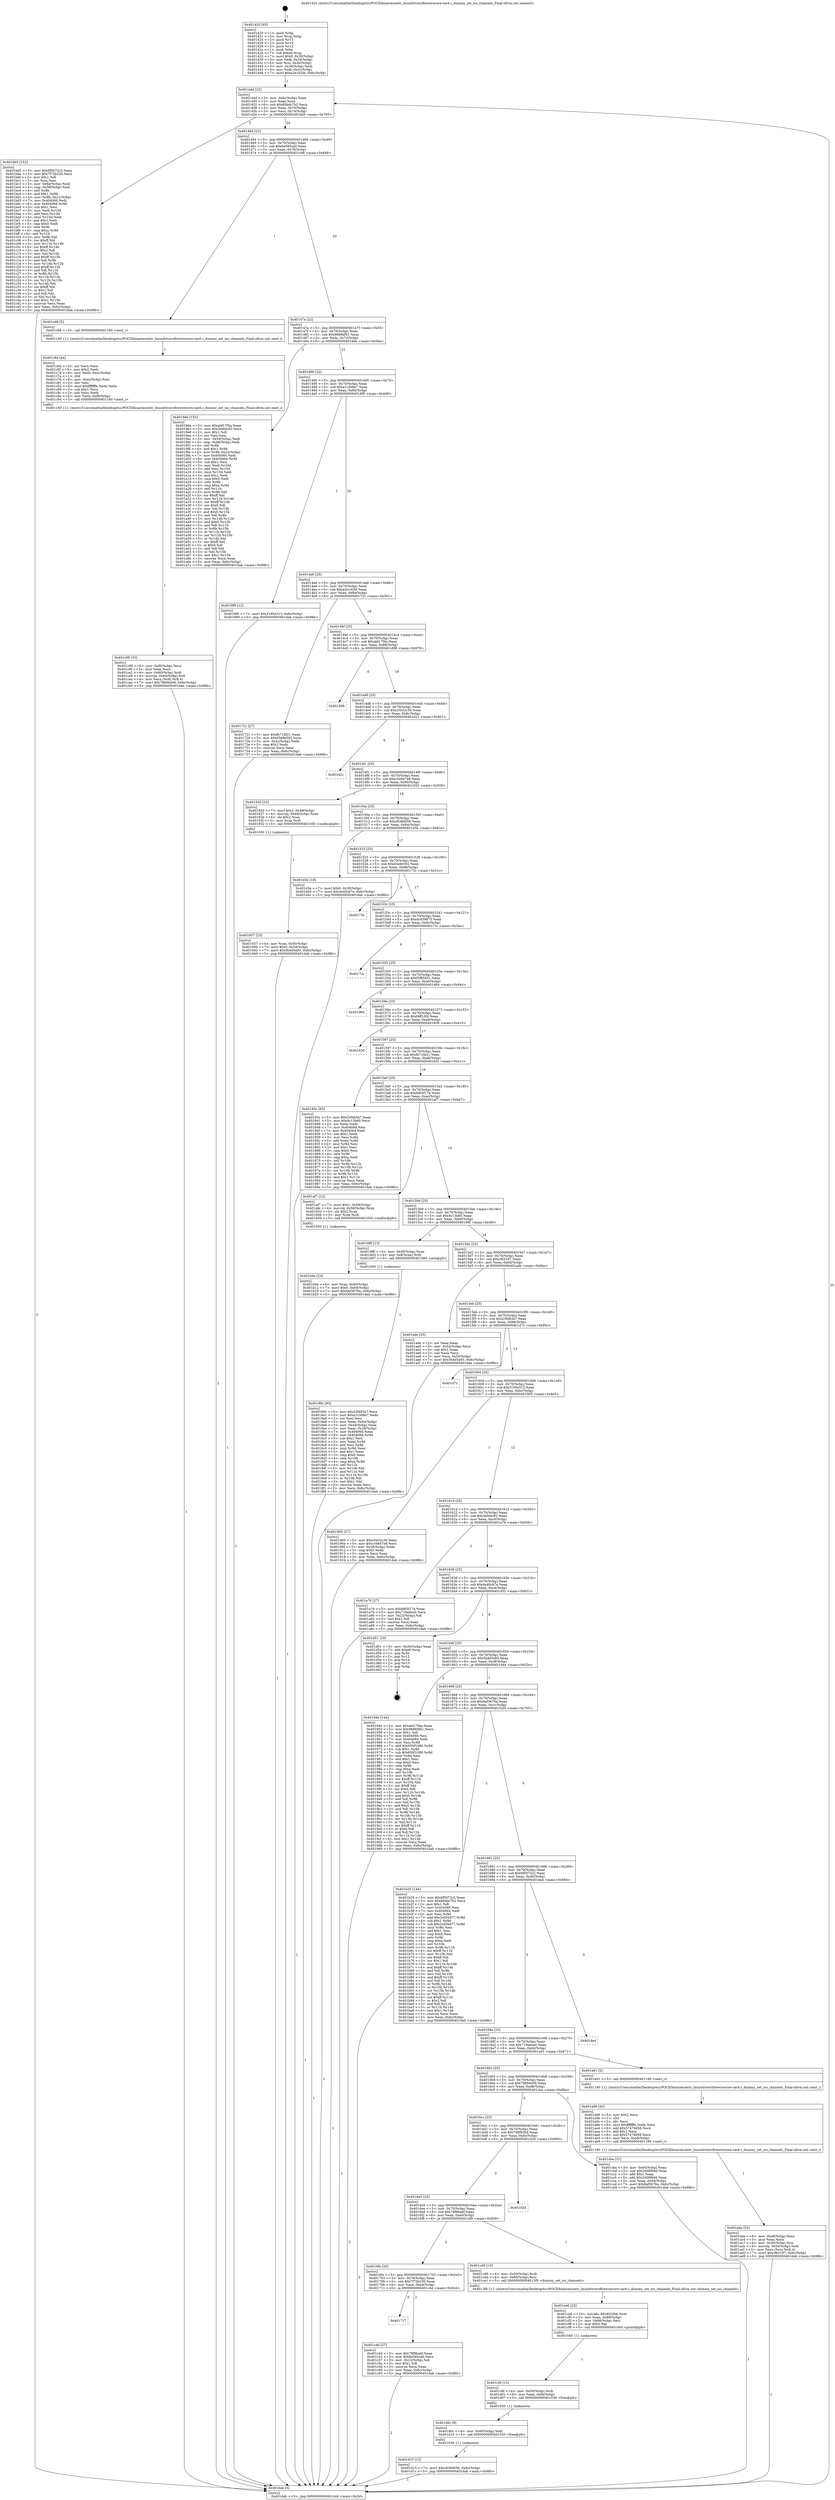 digraph "0x401420" {
  label = "0x401420 (/mnt/c/Users/mathe/Desktop/tcc/POCII/binaries/extr_linuxdriversfirewirecore-card.c_dummy_set_iso_channels_Final-ollvm.out::main(0))"
  labelloc = "t"
  node[shape=record]

  Entry [label="",width=0.3,height=0.3,shape=circle,fillcolor=black,style=filled]
  "0x40144d" [label="{
     0x40144d [23]\l
     | [instrs]\l
     &nbsp;&nbsp;0x40144d \<+3\>: mov -0x6c(%rbp),%eax\l
     &nbsp;&nbsp;0x401450 \<+2\>: mov %eax,%ecx\l
     &nbsp;&nbsp;0x401452 \<+6\>: sub $0x80ddc7b2,%ecx\l
     &nbsp;&nbsp;0x401458 \<+3\>: mov %eax,-0x70(%rbp)\l
     &nbsp;&nbsp;0x40145b \<+3\>: mov %ecx,-0x74(%rbp)\l
     &nbsp;&nbsp;0x40145e \<+6\>: je 0000000000401bb5 \<main+0x795\>\l
  }"]
  "0x401bb5" [label="{
     0x401bb5 [152]\l
     | [instrs]\l
     &nbsp;&nbsp;0x401bb5 \<+5\>: mov $0x6f5072c2,%eax\l
     &nbsp;&nbsp;0x401bba \<+5\>: mov $0x7f72b230,%ecx\l
     &nbsp;&nbsp;0x401bbf \<+2\>: mov $0x1,%dl\l
     &nbsp;&nbsp;0x401bc1 \<+2\>: xor %esi,%esi\l
     &nbsp;&nbsp;0x401bc3 \<+3\>: mov -0x64(%rbp),%edi\l
     &nbsp;&nbsp;0x401bc6 \<+3\>: cmp -0x58(%rbp),%edi\l
     &nbsp;&nbsp;0x401bc9 \<+4\>: setl %r8b\l
     &nbsp;&nbsp;0x401bcd \<+4\>: and $0x1,%r8b\l
     &nbsp;&nbsp;0x401bd1 \<+4\>: mov %r8b,-0x21(%rbp)\l
     &nbsp;&nbsp;0x401bd5 \<+7\>: mov 0x404060,%edi\l
     &nbsp;&nbsp;0x401bdc \<+8\>: mov 0x404064,%r9d\l
     &nbsp;&nbsp;0x401be4 \<+3\>: sub $0x1,%esi\l
     &nbsp;&nbsp;0x401be7 \<+3\>: mov %edi,%r10d\l
     &nbsp;&nbsp;0x401bea \<+3\>: add %esi,%r10d\l
     &nbsp;&nbsp;0x401bed \<+4\>: imul %r10d,%edi\l
     &nbsp;&nbsp;0x401bf1 \<+3\>: and $0x1,%edi\l
     &nbsp;&nbsp;0x401bf4 \<+3\>: cmp $0x0,%edi\l
     &nbsp;&nbsp;0x401bf7 \<+4\>: sete %r8b\l
     &nbsp;&nbsp;0x401bfb \<+4\>: cmp $0xa,%r9d\l
     &nbsp;&nbsp;0x401bff \<+4\>: setl %r11b\l
     &nbsp;&nbsp;0x401c03 \<+3\>: mov %r8b,%bl\l
     &nbsp;&nbsp;0x401c06 \<+3\>: xor $0xff,%bl\l
     &nbsp;&nbsp;0x401c09 \<+3\>: mov %r11b,%r14b\l
     &nbsp;&nbsp;0x401c0c \<+4\>: xor $0xff,%r14b\l
     &nbsp;&nbsp;0x401c10 \<+3\>: xor $0x1,%dl\l
     &nbsp;&nbsp;0x401c13 \<+3\>: mov %bl,%r15b\l
     &nbsp;&nbsp;0x401c16 \<+4\>: and $0xff,%r15b\l
     &nbsp;&nbsp;0x401c1a \<+3\>: and %dl,%r8b\l
     &nbsp;&nbsp;0x401c1d \<+3\>: mov %r14b,%r12b\l
     &nbsp;&nbsp;0x401c20 \<+4\>: and $0xff,%r12b\l
     &nbsp;&nbsp;0x401c24 \<+3\>: and %dl,%r11b\l
     &nbsp;&nbsp;0x401c27 \<+3\>: or %r8b,%r15b\l
     &nbsp;&nbsp;0x401c2a \<+3\>: or %r11b,%r12b\l
     &nbsp;&nbsp;0x401c2d \<+3\>: xor %r12b,%r15b\l
     &nbsp;&nbsp;0x401c30 \<+3\>: or %r14b,%bl\l
     &nbsp;&nbsp;0x401c33 \<+3\>: xor $0xff,%bl\l
     &nbsp;&nbsp;0x401c36 \<+3\>: or $0x1,%dl\l
     &nbsp;&nbsp;0x401c39 \<+2\>: and %dl,%bl\l
     &nbsp;&nbsp;0x401c3b \<+3\>: or %bl,%r15b\l
     &nbsp;&nbsp;0x401c3e \<+4\>: test $0x1,%r15b\l
     &nbsp;&nbsp;0x401c42 \<+3\>: cmovne %ecx,%eax\l
     &nbsp;&nbsp;0x401c45 \<+3\>: mov %eax,-0x6c(%rbp)\l
     &nbsp;&nbsp;0x401c48 \<+5\>: jmp 0000000000401dab \<main+0x98b\>\l
  }"]
  "0x401464" [label="{
     0x401464 [22]\l
     | [instrs]\l
     &nbsp;&nbsp;0x401464 \<+5\>: jmp 0000000000401469 \<main+0x49\>\l
     &nbsp;&nbsp;0x401469 \<+3\>: mov -0x70(%rbp),%eax\l
     &nbsp;&nbsp;0x40146c \<+5\>: sub $0x8a585ca0,%eax\l
     &nbsp;&nbsp;0x401471 \<+3\>: mov %eax,-0x78(%rbp)\l
     &nbsp;&nbsp;0x401474 \<+6\>: je 0000000000401c68 \<main+0x848\>\l
  }"]
  Exit [label="",width=0.3,height=0.3,shape=circle,fillcolor=black,style=filled,peripheries=2]
  "0x401c68" [label="{
     0x401c68 [5]\l
     | [instrs]\l
     &nbsp;&nbsp;0x401c68 \<+5\>: call 0000000000401160 \<next_i\>\l
     | [calls]\l
     &nbsp;&nbsp;0x401160 \{1\} (/mnt/c/Users/mathe/Desktop/tcc/POCII/binaries/extr_linuxdriversfirewirecore-card.c_dummy_set_iso_channels_Final-ollvm.out::next_i)\l
  }"]
  "0x40147a" [label="{
     0x40147a [22]\l
     | [instrs]\l
     &nbsp;&nbsp;0x40147a \<+5\>: jmp 000000000040147f \<main+0x5f\>\l
     &nbsp;&nbsp;0x40147f \<+3\>: mov -0x70(%rbp),%eax\l
     &nbsp;&nbsp;0x401482 \<+5\>: sub $0x9688df41,%eax\l
     &nbsp;&nbsp;0x401487 \<+3\>: mov %eax,-0x7c(%rbp)\l
     &nbsp;&nbsp;0x40148a \<+6\>: je 00000000004019de \<main+0x5be\>\l
  }"]
  "0x401d15" [label="{
     0x401d15 [12]\l
     | [instrs]\l
     &nbsp;&nbsp;0x401d15 \<+7\>: movl $0xc838d056,-0x6c(%rbp)\l
     &nbsp;&nbsp;0x401d1c \<+5\>: jmp 0000000000401dab \<main+0x98b\>\l
  }"]
  "0x4019de" [label="{
     0x4019de [152]\l
     | [instrs]\l
     &nbsp;&nbsp;0x4019de \<+5\>: mov $0xabf17f4a,%eax\l
     &nbsp;&nbsp;0x4019e3 \<+5\>: mov $0x3efd4c92,%ecx\l
     &nbsp;&nbsp;0x4019e8 \<+2\>: mov $0x1,%dl\l
     &nbsp;&nbsp;0x4019ea \<+2\>: xor %esi,%esi\l
     &nbsp;&nbsp;0x4019ec \<+3\>: mov -0x54(%rbp),%edi\l
     &nbsp;&nbsp;0x4019ef \<+3\>: cmp -0x48(%rbp),%edi\l
     &nbsp;&nbsp;0x4019f2 \<+4\>: setl %r8b\l
     &nbsp;&nbsp;0x4019f6 \<+4\>: and $0x1,%r8b\l
     &nbsp;&nbsp;0x4019fa \<+4\>: mov %r8b,-0x22(%rbp)\l
     &nbsp;&nbsp;0x4019fe \<+7\>: mov 0x404060,%edi\l
     &nbsp;&nbsp;0x401a05 \<+8\>: mov 0x404064,%r9d\l
     &nbsp;&nbsp;0x401a0d \<+3\>: sub $0x1,%esi\l
     &nbsp;&nbsp;0x401a10 \<+3\>: mov %edi,%r10d\l
     &nbsp;&nbsp;0x401a13 \<+3\>: add %esi,%r10d\l
     &nbsp;&nbsp;0x401a16 \<+4\>: imul %r10d,%edi\l
     &nbsp;&nbsp;0x401a1a \<+3\>: and $0x1,%edi\l
     &nbsp;&nbsp;0x401a1d \<+3\>: cmp $0x0,%edi\l
     &nbsp;&nbsp;0x401a20 \<+4\>: sete %r8b\l
     &nbsp;&nbsp;0x401a24 \<+4\>: cmp $0xa,%r9d\l
     &nbsp;&nbsp;0x401a28 \<+4\>: setl %r11b\l
     &nbsp;&nbsp;0x401a2c \<+3\>: mov %r8b,%bl\l
     &nbsp;&nbsp;0x401a2f \<+3\>: xor $0xff,%bl\l
     &nbsp;&nbsp;0x401a32 \<+3\>: mov %r11b,%r14b\l
     &nbsp;&nbsp;0x401a35 \<+4\>: xor $0xff,%r14b\l
     &nbsp;&nbsp;0x401a39 \<+3\>: xor $0x0,%dl\l
     &nbsp;&nbsp;0x401a3c \<+3\>: mov %bl,%r15b\l
     &nbsp;&nbsp;0x401a3f \<+4\>: and $0x0,%r15b\l
     &nbsp;&nbsp;0x401a43 \<+3\>: and %dl,%r8b\l
     &nbsp;&nbsp;0x401a46 \<+3\>: mov %r14b,%r12b\l
     &nbsp;&nbsp;0x401a49 \<+4\>: and $0x0,%r12b\l
     &nbsp;&nbsp;0x401a4d \<+3\>: and %dl,%r11b\l
     &nbsp;&nbsp;0x401a50 \<+3\>: or %r8b,%r15b\l
     &nbsp;&nbsp;0x401a53 \<+3\>: or %r11b,%r12b\l
     &nbsp;&nbsp;0x401a56 \<+3\>: xor %r12b,%r15b\l
     &nbsp;&nbsp;0x401a59 \<+3\>: or %r14b,%bl\l
     &nbsp;&nbsp;0x401a5c \<+3\>: xor $0xff,%bl\l
     &nbsp;&nbsp;0x401a5f \<+3\>: or $0x0,%dl\l
     &nbsp;&nbsp;0x401a62 \<+2\>: and %dl,%bl\l
     &nbsp;&nbsp;0x401a64 \<+3\>: or %bl,%r15b\l
     &nbsp;&nbsp;0x401a67 \<+4\>: test $0x1,%r15b\l
     &nbsp;&nbsp;0x401a6b \<+3\>: cmovne %ecx,%eax\l
     &nbsp;&nbsp;0x401a6e \<+3\>: mov %eax,-0x6c(%rbp)\l
     &nbsp;&nbsp;0x401a71 \<+5\>: jmp 0000000000401dab \<main+0x98b\>\l
  }"]
  "0x401490" [label="{
     0x401490 [22]\l
     | [instrs]\l
     &nbsp;&nbsp;0x401490 \<+5\>: jmp 0000000000401495 \<main+0x75\>\l
     &nbsp;&nbsp;0x401495 \<+3\>: mov -0x70(%rbp),%eax\l
     &nbsp;&nbsp;0x401498 \<+5\>: sub $0xa1c308e7,%eax\l
     &nbsp;&nbsp;0x40149d \<+3\>: mov %eax,-0x80(%rbp)\l
     &nbsp;&nbsp;0x4014a0 \<+6\>: je 00000000004018f9 \<main+0x4d9\>\l
  }"]
  "0x401d0c" [label="{
     0x401d0c [9]\l
     | [instrs]\l
     &nbsp;&nbsp;0x401d0c \<+4\>: mov -0x60(%rbp),%rdi\l
     &nbsp;&nbsp;0x401d10 \<+5\>: call 0000000000401030 \<free@plt\>\l
     | [calls]\l
     &nbsp;&nbsp;0x401030 \{1\} (unknown)\l
  }"]
  "0x4018f9" [label="{
     0x4018f9 [12]\l
     | [instrs]\l
     &nbsp;&nbsp;0x4018f9 \<+7\>: movl $0x3195e313,-0x6c(%rbp)\l
     &nbsp;&nbsp;0x401900 \<+5\>: jmp 0000000000401dab \<main+0x98b\>\l
  }"]
  "0x4014a6" [label="{
     0x4014a6 [25]\l
     | [instrs]\l
     &nbsp;&nbsp;0x4014a6 \<+5\>: jmp 00000000004014ab \<main+0x8b\>\l
     &nbsp;&nbsp;0x4014ab \<+3\>: mov -0x70(%rbp),%eax\l
     &nbsp;&nbsp;0x4014ae \<+5\>: sub $0xa2e1d2fd,%eax\l
     &nbsp;&nbsp;0x4014b3 \<+6\>: mov %eax,-0x84(%rbp)\l
     &nbsp;&nbsp;0x4014b9 \<+6\>: je 0000000000401721 \<main+0x301\>\l
  }"]
  "0x401cfd" [label="{
     0x401cfd [15]\l
     | [instrs]\l
     &nbsp;&nbsp;0x401cfd \<+4\>: mov -0x50(%rbp),%rdi\l
     &nbsp;&nbsp;0x401d01 \<+6\>: mov %eax,-0xf4(%rbp)\l
     &nbsp;&nbsp;0x401d07 \<+5\>: call 0000000000401030 \<free@plt\>\l
     | [calls]\l
     &nbsp;&nbsp;0x401030 \{1\} (unknown)\l
  }"]
  "0x401721" [label="{
     0x401721 [27]\l
     | [instrs]\l
     &nbsp;&nbsp;0x401721 \<+5\>: mov $0xfb71fd21,%eax\l
     &nbsp;&nbsp;0x401726 \<+5\>: mov $0xd3a9e592,%ecx\l
     &nbsp;&nbsp;0x40172b \<+3\>: mov -0x2c(%rbp),%edx\l
     &nbsp;&nbsp;0x40172e \<+3\>: cmp $0x2,%edx\l
     &nbsp;&nbsp;0x401731 \<+3\>: cmovne %ecx,%eax\l
     &nbsp;&nbsp;0x401734 \<+3\>: mov %eax,-0x6c(%rbp)\l
     &nbsp;&nbsp;0x401737 \<+5\>: jmp 0000000000401dab \<main+0x98b\>\l
  }"]
  "0x4014bf" [label="{
     0x4014bf [25]\l
     | [instrs]\l
     &nbsp;&nbsp;0x4014bf \<+5\>: jmp 00000000004014c4 \<main+0xa4\>\l
     &nbsp;&nbsp;0x4014c4 \<+3\>: mov -0x70(%rbp),%eax\l
     &nbsp;&nbsp;0x4014c7 \<+5\>: sub $0xabf17f4a,%eax\l
     &nbsp;&nbsp;0x4014cc \<+6\>: mov %eax,-0x88(%rbp)\l
     &nbsp;&nbsp;0x4014d2 \<+6\>: je 0000000000401d98 \<main+0x978\>\l
  }"]
  "0x401dab" [label="{
     0x401dab [5]\l
     | [instrs]\l
     &nbsp;&nbsp;0x401dab \<+5\>: jmp 000000000040144d \<main+0x2d\>\l
  }"]
  "0x401420" [label="{
     0x401420 [45]\l
     | [instrs]\l
     &nbsp;&nbsp;0x401420 \<+1\>: push %rbp\l
     &nbsp;&nbsp;0x401421 \<+3\>: mov %rsp,%rbp\l
     &nbsp;&nbsp;0x401424 \<+2\>: push %r15\l
     &nbsp;&nbsp;0x401426 \<+2\>: push %r14\l
     &nbsp;&nbsp;0x401428 \<+2\>: push %r12\l
     &nbsp;&nbsp;0x40142a \<+1\>: push %rbx\l
     &nbsp;&nbsp;0x40142b \<+7\>: sub $0xe0,%rsp\l
     &nbsp;&nbsp;0x401432 \<+7\>: movl $0x0,-0x30(%rbp)\l
     &nbsp;&nbsp;0x401439 \<+3\>: mov %edi,-0x34(%rbp)\l
     &nbsp;&nbsp;0x40143c \<+4\>: mov %rsi,-0x40(%rbp)\l
     &nbsp;&nbsp;0x401440 \<+3\>: mov -0x34(%rbp),%edi\l
     &nbsp;&nbsp;0x401443 \<+3\>: mov %edi,-0x2c(%rbp)\l
     &nbsp;&nbsp;0x401446 \<+7\>: movl $0xa2e1d2fd,-0x6c(%rbp)\l
  }"]
  "0x401ce6" [label="{
     0x401ce6 [23]\l
     | [instrs]\l
     &nbsp;&nbsp;0x401ce6 \<+10\>: movabs $0x4020b6,%rdi\l
     &nbsp;&nbsp;0x401cf0 \<+3\>: mov %eax,-0x68(%rbp)\l
     &nbsp;&nbsp;0x401cf3 \<+3\>: mov -0x68(%rbp),%esi\l
     &nbsp;&nbsp;0x401cf6 \<+2\>: mov $0x0,%al\l
     &nbsp;&nbsp;0x401cf8 \<+5\>: call 0000000000401040 \<printf@plt\>\l
     | [calls]\l
     &nbsp;&nbsp;0x401040 \{1\} (unknown)\l
  }"]
  "0x401d98" [label="{
     0x401d98\l
  }", style=dashed]
  "0x4014d8" [label="{
     0x4014d8 [25]\l
     | [instrs]\l
     &nbsp;&nbsp;0x4014d8 \<+5\>: jmp 00000000004014dd \<main+0xbd\>\l
     &nbsp;&nbsp;0x4014dd \<+3\>: mov -0x70(%rbp),%eax\l
     &nbsp;&nbsp;0x4014e0 \<+5\>: sub $0xc0432c30,%eax\l
     &nbsp;&nbsp;0x4014e5 \<+6\>: mov %eax,-0x8c(%rbp)\l
     &nbsp;&nbsp;0x4014eb \<+6\>: je 0000000000401d21 \<main+0x901\>\l
  }"]
  "0x401c99" [label="{
     0x401c99 [33]\l
     | [instrs]\l
     &nbsp;&nbsp;0x401c99 \<+6\>: mov -0xf0(%rbp),%ecx\l
     &nbsp;&nbsp;0x401c9f \<+3\>: imul %eax,%ecx\l
     &nbsp;&nbsp;0x401ca2 \<+4\>: mov -0x60(%rbp),%rdi\l
     &nbsp;&nbsp;0x401ca6 \<+4\>: movslq -0x64(%rbp),%r8\l
     &nbsp;&nbsp;0x401caa \<+4\>: mov %ecx,(%rdi,%r8,4)\l
     &nbsp;&nbsp;0x401cae \<+7\>: movl $0x78694406,-0x6c(%rbp)\l
     &nbsp;&nbsp;0x401cb5 \<+5\>: jmp 0000000000401dab \<main+0x98b\>\l
  }"]
  "0x401d21" [label="{
     0x401d21\l
  }", style=dashed]
  "0x4014f1" [label="{
     0x4014f1 [25]\l
     | [instrs]\l
     &nbsp;&nbsp;0x4014f1 \<+5\>: jmp 00000000004014f6 \<main+0xd6\>\l
     &nbsp;&nbsp;0x4014f6 \<+3\>: mov -0x70(%rbp),%eax\l
     &nbsp;&nbsp;0x4014f9 \<+5\>: sub $0xc34847e8,%eax\l
     &nbsp;&nbsp;0x4014fe \<+6\>: mov %eax,-0x90(%rbp)\l
     &nbsp;&nbsp;0x401504 \<+6\>: je 0000000000401920 \<main+0x500\>\l
  }"]
  "0x401c6d" [label="{
     0x401c6d [44]\l
     | [instrs]\l
     &nbsp;&nbsp;0x401c6d \<+2\>: xor %ecx,%ecx\l
     &nbsp;&nbsp;0x401c6f \<+5\>: mov $0x2,%edx\l
     &nbsp;&nbsp;0x401c74 \<+6\>: mov %edx,-0xec(%rbp)\l
     &nbsp;&nbsp;0x401c7a \<+1\>: cltd\l
     &nbsp;&nbsp;0x401c7b \<+6\>: mov -0xec(%rbp),%esi\l
     &nbsp;&nbsp;0x401c81 \<+2\>: idiv %esi\l
     &nbsp;&nbsp;0x401c83 \<+6\>: imul $0xfffffffe,%edx,%edx\l
     &nbsp;&nbsp;0x401c89 \<+3\>: sub $0x1,%ecx\l
     &nbsp;&nbsp;0x401c8c \<+2\>: sub %ecx,%edx\l
     &nbsp;&nbsp;0x401c8e \<+6\>: mov %edx,-0xf0(%rbp)\l
     &nbsp;&nbsp;0x401c94 \<+5\>: call 0000000000401160 \<next_i\>\l
     | [calls]\l
     &nbsp;&nbsp;0x401160 \{1\} (/mnt/c/Users/mathe/Desktop/tcc/POCII/binaries/extr_linuxdriversfirewirecore-card.c_dummy_set_iso_channels_Final-ollvm.out::next_i)\l
  }"]
  "0x401920" [label="{
     0x401920 [23]\l
     | [instrs]\l
     &nbsp;&nbsp;0x401920 \<+7\>: movl $0x1,-0x48(%rbp)\l
     &nbsp;&nbsp;0x401927 \<+4\>: movslq -0x48(%rbp),%rax\l
     &nbsp;&nbsp;0x40192b \<+4\>: shl $0x2,%rax\l
     &nbsp;&nbsp;0x40192f \<+3\>: mov %rax,%rdi\l
     &nbsp;&nbsp;0x401932 \<+5\>: call 0000000000401050 \<malloc@plt\>\l
     | [calls]\l
     &nbsp;&nbsp;0x401050 \{1\} (unknown)\l
  }"]
  "0x40150a" [label="{
     0x40150a [25]\l
     | [instrs]\l
     &nbsp;&nbsp;0x40150a \<+5\>: jmp 000000000040150f \<main+0xef\>\l
     &nbsp;&nbsp;0x40150f \<+3\>: mov -0x70(%rbp),%eax\l
     &nbsp;&nbsp;0x401512 \<+5\>: sub $0xc838d056,%eax\l
     &nbsp;&nbsp;0x401517 \<+6\>: mov %eax,-0x94(%rbp)\l
     &nbsp;&nbsp;0x40151d \<+6\>: je 0000000000401d3e \<main+0x91e\>\l
  }"]
  "0x401717" [label="{
     0x401717\l
  }", style=dashed]
  "0x401d3e" [label="{
     0x401d3e [19]\l
     | [instrs]\l
     &nbsp;&nbsp;0x401d3e \<+7\>: movl $0x0,-0x30(%rbp)\l
     &nbsp;&nbsp;0x401d45 \<+7\>: movl $0x4e40cb7e,-0x6c(%rbp)\l
     &nbsp;&nbsp;0x401d4c \<+5\>: jmp 0000000000401dab \<main+0x98b\>\l
  }"]
  "0x401523" [label="{
     0x401523 [25]\l
     | [instrs]\l
     &nbsp;&nbsp;0x401523 \<+5\>: jmp 0000000000401528 \<main+0x108\>\l
     &nbsp;&nbsp;0x401528 \<+3\>: mov -0x70(%rbp),%eax\l
     &nbsp;&nbsp;0x40152b \<+5\>: sub $0xd3a9e592,%eax\l
     &nbsp;&nbsp;0x401530 \<+6\>: mov %eax,-0x98(%rbp)\l
     &nbsp;&nbsp;0x401536 \<+6\>: je 000000000040173c \<main+0x31c\>\l
  }"]
  "0x401c4d" [label="{
     0x401c4d [27]\l
     | [instrs]\l
     &nbsp;&nbsp;0x401c4d \<+5\>: mov $0x78f9babf,%eax\l
     &nbsp;&nbsp;0x401c52 \<+5\>: mov $0x8a585ca0,%ecx\l
     &nbsp;&nbsp;0x401c57 \<+3\>: mov -0x21(%rbp),%dl\l
     &nbsp;&nbsp;0x401c5a \<+3\>: test $0x1,%dl\l
     &nbsp;&nbsp;0x401c5d \<+3\>: cmovne %ecx,%eax\l
     &nbsp;&nbsp;0x401c60 \<+3\>: mov %eax,-0x6c(%rbp)\l
     &nbsp;&nbsp;0x401c63 \<+5\>: jmp 0000000000401dab \<main+0x98b\>\l
  }"]
  "0x40173c" [label="{
     0x40173c\l
  }", style=dashed]
  "0x40153c" [label="{
     0x40153c [25]\l
     | [instrs]\l
     &nbsp;&nbsp;0x40153c \<+5\>: jmp 0000000000401541 \<main+0x121\>\l
     &nbsp;&nbsp;0x401541 \<+3\>: mov -0x70(%rbp),%eax\l
     &nbsp;&nbsp;0x401544 \<+5\>: sub $0xdc439875,%eax\l
     &nbsp;&nbsp;0x401549 \<+6\>: mov %eax,-0x9c(%rbp)\l
     &nbsp;&nbsp;0x40154f \<+6\>: je 00000000004017cc \<main+0x3ac\>\l
  }"]
  "0x4016fe" [label="{
     0x4016fe [25]\l
     | [instrs]\l
     &nbsp;&nbsp;0x4016fe \<+5\>: jmp 0000000000401703 \<main+0x2e3\>\l
     &nbsp;&nbsp;0x401703 \<+3\>: mov -0x70(%rbp),%eax\l
     &nbsp;&nbsp;0x401706 \<+5\>: sub $0x7f72b230,%eax\l
     &nbsp;&nbsp;0x40170b \<+6\>: mov %eax,-0xe4(%rbp)\l
     &nbsp;&nbsp;0x401711 \<+6\>: je 0000000000401c4d \<main+0x82d\>\l
  }"]
  "0x4017cc" [label="{
     0x4017cc\l
  }", style=dashed]
  "0x401555" [label="{
     0x401555 [25]\l
     | [instrs]\l
     &nbsp;&nbsp;0x401555 \<+5\>: jmp 000000000040155a \<main+0x13a\>\l
     &nbsp;&nbsp;0x40155a \<+3\>: mov -0x70(%rbp),%eax\l
     &nbsp;&nbsp;0x40155d \<+5\>: sub $0xf2f85831,%eax\l
     &nbsp;&nbsp;0x401562 \<+6\>: mov %eax,-0xa0(%rbp)\l
     &nbsp;&nbsp;0x401568 \<+6\>: je 0000000000401d64 \<main+0x944\>\l
  }"]
  "0x401cd9" [label="{
     0x401cd9 [13]\l
     | [instrs]\l
     &nbsp;&nbsp;0x401cd9 \<+4\>: mov -0x50(%rbp),%rdi\l
     &nbsp;&nbsp;0x401cdd \<+4\>: mov -0x60(%rbp),%rsi\l
     &nbsp;&nbsp;0x401ce1 \<+5\>: call 00000000004013f0 \<dummy_set_iso_channels\>\l
     | [calls]\l
     &nbsp;&nbsp;0x4013f0 \{1\} (/mnt/c/Users/mathe/Desktop/tcc/POCII/binaries/extr_linuxdriversfirewirecore-card.c_dummy_set_iso_channels_Final-ollvm.out::dummy_set_iso_channels)\l
  }"]
  "0x401d64" [label="{
     0x401d64\l
  }", style=dashed]
  "0x40156e" [label="{
     0x40156e [25]\l
     | [instrs]\l
     &nbsp;&nbsp;0x40156e \<+5\>: jmp 0000000000401573 \<main+0x153\>\l
     &nbsp;&nbsp;0x401573 \<+3\>: mov -0x70(%rbp),%eax\l
     &nbsp;&nbsp;0x401576 \<+5\>: sub $0xf4ff10f4,%eax\l
     &nbsp;&nbsp;0x40157b \<+6\>: mov %eax,-0xa4(%rbp)\l
     &nbsp;&nbsp;0x401581 \<+6\>: je 0000000000401830 \<main+0x410\>\l
  }"]
  "0x4016e5" [label="{
     0x4016e5 [25]\l
     | [instrs]\l
     &nbsp;&nbsp;0x4016e5 \<+5\>: jmp 00000000004016ea \<main+0x2ca\>\l
     &nbsp;&nbsp;0x4016ea \<+3\>: mov -0x70(%rbp),%eax\l
     &nbsp;&nbsp;0x4016ed \<+5\>: sub $0x78f9babf,%eax\l
     &nbsp;&nbsp;0x4016f2 \<+6\>: mov %eax,-0xe0(%rbp)\l
     &nbsp;&nbsp;0x4016f8 \<+6\>: je 0000000000401cd9 \<main+0x8b9\>\l
  }"]
  "0x401830" [label="{
     0x401830\l
  }", style=dashed]
  "0x401587" [label="{
     0x401587 [25]\l
     | [instrs]\l
     &nbsp;&nbsp;0x401587 \<+5\>: jmp 000000000040158c \<main+0x16c\>\l
     &nbsp;&nbsp;0x40158c \<+3\>: mov -0x70(%rbp),%eax\l
     &nbsp;&nbsp;0x40158f \<+5\>: sub $0xfb71fd21,%eax\l
     &nbsp;&nbsp;0x401594 \<+6\>: mov %eax,-0xa8(%rbp)\l
     &nbsp;&nbsp;0x40159a \<+6\>: je 000000000040183c \<main+0x41c\>\l
  }"]
  "0x401d2d" [label="{
     0x401d2d\l
  }", style=dashed]
  "0x40183c" [label="{
     0x40183c [83]\l
     | [instrs]\l
     &nbsp;&nbsp;0x40183c \<+5\>: mov $0x23f483a7,%eax\l
     &nbsp;&nbsp;0x401841 \<+5\>: mov $0x4c13b60,%ecx\l
     &nbsp;&nbsp;0x401846 \<+2\>: xor %edx,%edx\l
     &nbsp;&nbsp;0x401848 \<+7\>: mov 0x404060,%esi\l
     &nbsp;&nbsp;0x40184f \<+7\>: mov 0x404064,%edi\l
     &nbsp;&nbsp;0x401856 \<+3\>: sub $0x1,%edx\l
     &nbsp;&nbsp;0x401859 \<+3\>: mov %esi,%r8d\l
     &nbsp;&nbsp;0x40185c \<+3\>: add %edx,%r8d\l
     &nbsp;&nbsp;0x40185f \<+4\>: imul %r8d,%esi\l
     &nbsp;&nbsp;0x401863 \<+3\>: and $0x1,%esi\l
     &nbsp;&nbsp;0x401866 \<+3\>: cmp $0x0,%esi\l
     &nbsp;&nbsp;0x401869 \<+4\>: sete %r9b\l
     &nbsp;&nbsp;0x40186d \<+3\>: cmp $0xa,%edi\l
     &nbsp;&nbsp;0x401870 \<+4\>: setl %r10b\l
     &nbsp;&nbsp;0x401874 \<+3\>: mov %r9b,%r11b\l
     &nbsp;&nbsp;0x401877 \<+3\>: and %r10b,%r11b\l
     &nbsp;&nbsp;0x40187a \<+3\>: xor %r10b,%r9b\l
     &nbsp;&nbsp;0x40187d \<+3\>: or %r9b,%r11b\l
     &nbsp;&nbsp;0x401880 \<+4\>: test $0x1,%r11b\l
     &nbsp;&nbsp;0x401884 \<+3\>: cmovne %ecx,%eax\l
     &nbsp;&nbsp;0x401887 \<+3\>: mov %eax,-0x6c(%rbp)\l
     &nbsp;&nbsp;0x40188a \<+5\>: jmp 0000000000401dab \<main+0x98b\>\l
  }"]
  "0x4015a0" [label="{
     0x4015a0 [25]\l
     | [instrs]\l
     &nbsp;&nbsp;0x4015a0 \<+5\>: jmp 00000000004015a5 \<main+0x185\>\l
     &nbsp;&nbsp;0x4015a5 \<+3\>: mov -0x70(%rbp),%eax\l
     &nbsp;&nbsp;0x4015a8 \<+5\>: sub $0xfd65f174,%eax\l
     &nbsp;&nbsp;0x4015ad \<+6\>: mov %eax,-0xac(%rbp)\l
     &nbsp;&nbsp;0x4015b3 \<+6\>: je 0000000000401af7 \<main+0x6d7\>\l
  }"]
  "0x4016cc" [label="{
     0x4016cc [25]\l
     | [instrs]\l
     &nbsp;&nbsp;0x4016cc \<+5\>: jmp 00000000004016d1 \<main+0x2b1\>\l
     &nbsp;&nbsp;0x4016d1 \<+3\>: mov -0x70(%rbp),%eax\l
     &nbsp;&nbsp;0x4016d4 \<+5\>: sub $0x789f83b6,%eax\l
     &nbsp;&nbsp;0x4016d9 \<+6\>: mov %eax,-0xdc(%rbp)\l
     &nbsp;&nbsp;0x4016df \<+6\>: je 0000000000401d2d \<main+0x90d\>\l
  }"]
  "0x401af7" [label="{
     0x401af7 [23]\l
     | [instrs]\l
     &nbsp;&nbsp;0x401af7 \<+7\>: movl $0x1,-0x58(%rbp)\l
     &nbsp;&nbsp;0x401afe \<+4\>: movslq -0x58(%rbp),%rax\l
     &nbsp;&nbsp;0x401b02 \<+4\>: shl $0x2,%rax\l
     &nbsp;&nbsp;0x401b06 \<+3\>: mov %rax,%rdi\l
     &nbsp;&nbsp;0x401b09 \<+5\>: call 0000000000401050 \<malloc@plt\>\l
     | [calls]\l
     &nbsp;&nbsp;0x401050 \{1\} (unknown)\l
  }"]
  "0x4015b9" [label="{
     0x4015b9 [25]\l
     | [instrs]\l
     &nbsp;&nbsp;0x4015b9 \<+5\>: jmp 00000000004015be \<main+0x19e\>\l
     &nbsp;&nbsp;0x4015be \<+3\>: mov -0x70(%rbp),%eax\l
     &nbsp;&nbsp;0x4015c1 \<+5\>: sub $0x4c13b60,%eax\l
     &nbsp;&nbsp;0x4015c6 \<+6\>: mov %eax,-0xb0(%rbp)\l
     &nbsp;&nbsp;0x4015cc \<+6\>: je 000000000040188f \<main+0x46f\>\l
  }"]
  "0x401cba" [label="{
     0x401cba [31]\l
     | [instrs]\l
     &nbsp;&nbsp;0x401cba \<+3\>: mov -0x64(%rbp),%eax\l
     &nbsp;&nbsp;0x401cbd \<+5\>: sub $0x2406fb9d,%eax\l
     &nbsp;&nbsp;0x401cc2 \<+3\>: add $0x1,%eax\l
     &nbsp;&nbsp;0x401cc5 \<+5\>: add $0x2406fb9d,%eax\l
     &nbsp;&nbsp;0x401cca \<+3\>: mov %eax,-0x64(%rbp)\l
     &nbsp;&nbsp;0x401ccd \<+7\>: movl $0x6af3676a,-0x6c(%rbp)\l
     &nbsp;&nbsp;0x401cd4 \<+5\>: jmp 0000000000401dab \<main+0x98b\>\l
  }"]
  "0x40188f" [label="{
     0x40188f [13]\l
     | [instrs]\l
     &nbsp;&nbsp;0x40188f \<+4\>: mov -0x40(%rbp),%rax\l
     &nbsp;&nbsp;0x401893 \<+4\>: mov 0x8(%rax),%rdi\l
     &nbsp;&nbsp;0x401897 \<+5\>: call 0000000000401060 \<atoi@plt\>\l
     | [calls]\l
     &nbsp;&nbsp;0x401060 \{1\} (unknown)\l
  }"]
  "0x4015d2" [label="{
     0x4015d2 [25]\l
     | [instrs]\l
     &nbsp;&nbsp;0x4015d2 \<+5\>: jmp 00000000004015d7 \<main+0x1b7\>\l
     &nbsp;&nbsp;0x4015d7 \<+3\>: mov -0x70(%rbp),%eax\l
     &nbsp;&nbsp;0x4015da \<+5\>: sub $0xcf63197,%eax\l
     &nbsp;&nbsp;0x4015df \<+6\>: mov %eax,-0xb4(%rbp)\l
     &nbsp;&nbsp;0x4015e5 \<+6\>: je 0000000000401ade \<main+0x6be\>\l
  }"]
  "0x40189c" [label="{
     0x40189c [93]\l
     | [instrs]\l
     &nbsp;&nbsp;0x40189c \<+5\>: mov $0x23f483a7,%ecx\l
     &nbsp;&nbsp;0x4018a1 \<+5\>: mov $0xa1c308e7,%edx\l
     &nbsp;&nbsp;0x4018a6 \<+2\>: xor %esi,%esi\l
     &nbsp;&nbsp;0x4018a8 \<+3\>: mov %eax,-0x44(%rbp)\l
     &nbsp;&nbsp;0x4018ab \<+3\>: mov -0x44(%rbp),%eax\l
     &nbsp;&nbsp;0x4018ae \<+3\>: mov %eax,-0x28(%rbp)\l
     &nbsp;&nbsp;0x4018b1 \<+7\>: mov 0x404060,%eax\l
     &nbsp;&nbsp;0x4018b8 \<+8\>: mov 0x404064,%r8d\l
     &nbsp;&nbsp;0x4018c0 \<+3\>: sub $0x1,%esi\l
     &nbsp;&nbsp;0x4018c3 \<+3\>: mov %eax,%r9d\l
     &nbsp;&nbsp;0x4018c6 \<+3\>: add %esi,%r9d\l
     &nbsp;&nbsp;0x4018c9 \<+4\>: imul %r9d,%eax\l
     &nbsp;&nbsp;0x4018cd \<+3\>: and $0x1,%eax\l
     &nbsp;&nbsp;0x4018d0 \<+3\>: cmp $0x0,%eax\l
     &nbsp;&nbsp;0x4018d3 \<+4\>: sete %r10b\l
     &nbsp;&nbsp;0x4018d7 \<+4\>: cmp $0xa,%r8d\l
     &nbsp;&nbsp;0x4018db \<+4\>: setl %r11b\l
     &nbsp;&nbsp;0x4018df \<+3\>: mov %r10b,%bl\l
     &nbsp;&nbsp;0x4018e2 \<+3\>: and %r11b,%bl\l
     &nbsp;&nbsp;0x4018e5 \<+3\>: xor %r11b,%r10b\l
     &nbsp;&nbsp;0x4018e8 \<+3\>: or %r10b,%bl\l
     &nbsp;&nbsp;0x4018eb \<+3\>: test $0x1,%bl\l
     &nbsp;&nbsp;0x4018ee \<+3\>: cmovne %edx,%ecx\l
     &nbsp;&nbsp;0x4018f1 \<+3\>: mov %ecx,-0x6c(%rbp)\l
     &nbsp;&nbsp;0x4018f4 \<+5\>: jmp 0000000000401dab \<main+0x98b\>\l
  }"]
  "0x401b0e" [label="{
     0x401b0e [23]\l
     | [instrs]\l
     &nbsp;&nbsp;0x401b0e \<+4\>: mov %rax,-0x60(%rbp)\l
     &nbsp;&nbsp;0x401b12 \<+7\>: movl $0x0,-0x64(%rbp)\l
     &nbsp;&nbsp;0x401b19 \<+7\>: movl $0x6af3676a,-0x6c(%rbp)\l
     &nbsp;&nbsp;0x401b20 \<+5\>: jmp 0000000000401dab \<main+0x98b\>\l
  }"]
  "0x401ade" [label="{
     0x401ade [25]\l
     | [instrs]\l
     &nbsp;&nbsp;0x401ade \<+2\>: xor %eax,%eax\l
     &nbsp;&nbsp;0x401ae0 \<+3\>: mov -0x54(%rbp),%ecx\l
     &nbsp;&nbsp;0x401ae3 \<+3\>: sub $0x1,%eax\l
     &nbsp;&nbsp;0x401ae6 \<+2\>: sub %eax,%ecx\l
     &nbsp;&nbsp;0x401ae8 \<+3\>: mov %ecx,-0x54(%rbp)\l
     &nbsp;&nbsp;0x401aeb \<+7\>: movl $0x5b4d5a93,-0x6c(%rbp)\l
     &nbsp;&nbsp;0x401af2 \<+5\>: jmp 0000000000401dab \<main+0x98b\>\l
  }"]
  "0x4015eb" [label="{
     0x4015eb [25]\l
     | [instrs]\l
     &nbsp;&nbsp;0x4015eb \<+5\>: jmp 00000000004015f0 \<main+0x1d0\>\l
     &nbsp;&nbsp;0x4015f0 \<+3\>: mov -0x70(%rbp),%eax\l
     &nbsp;&nbsp;0x4015f3 \<+5\>: sub $0x23f483a7,%eax\l
     &nbsp;&nbsp;0x4015f8 \<+6\>: mov %eax,-0xb8(%rbp)\l
     &nbsp;&nbsp;0x4015fe \<+6\>: je 0000000000401d7c \<main+0x95c\>\l
  }"]
  "0x401abe" [label="{
     0x401abe [32]\l
     | [instrs]\l
     &nbsp;&nbsp;0x401abe \<+6\>: mov -0xe8(%rbp),%ecx\l
     &nbsp;&nbsp;0x401ac4 \<+3\>: imul %eax,%ecx\l
     &nbsp;&nbsp;0x401ac7 \<+4\>: mov -0x50(%rbp),%rsi\l
     &nbsp;&nbsp;0x401acb \<+4\>: movslq -0x54(%rbp),%rdi\l
     &nbsp;&nbsp;0x401acf \<+3\>: mov %ecx,(%rsi,%rdi,4)\l
     &nbsp;&nbsp;0x401ad2 \<+7\>: movl $0xcf63197,-0x6c(%rbp)\l
     &nbsp;&nbsp;0x401ad9 \<+5\>: jmp 0000000000401dab \<main+0x98b\>\l
  }"]
  "0x401d7c" [label="{
     0x401d7c\l
  }", style=dashed]
  "0x401604" [label="{
     0x401604 [25]\l
     | [instrs]\l
     &nbsp;&nbsp;0x401604 \<+5\>: jmp 0000000000401609 \<main+0x1e9\>\l
     &nbsp;&nbsp;0x401609 \<+3\>: mov -0x70(%rbp),%eax\l
     &nbsp;&nbsp;0x40160c \<+5\>: sub $0x3195e313,%eax\l
     &nbsp;&nbsp;0x401611 \<+6\>: mov %eax,-0xbc(%rbp)\l
     &nbsp;&nbsp;0x401617 \<+6\>: je 0000000000401905 \<main+0x4e5\>\l
  }"]
  "0x401a96" [label="{
     0x401a96 [40]\l
     | [instrs]\l
     &nbsp;&nbsp;0x401a96 \<+5\>: mov $0x2,%ecx\l
     &nbsp;&nbsp;0x401a9b \<+1\>: cltd\l
     &nbsp;&nbsp;0x401a9c \<+2\>: idiv %ecx\l
     &nbsp;&nbsp;0x401a9e \<+6\>: imul $0xfffffffe,%edx,%ecx\l
     &nbsp;&nbsp;0x401aa4 \<+6\>: add $0x57479d58,%ecx\l
     &nbsp;&nbsp;0x401aaa \<+3\>: add $0x1,%ecx\l
     &nbsp;&nbsp;0x401aad \<+6\>: sub $0x57479d58,%ecx\l
     &nbsp;&nbsp;0x401ab3 \<+6\>: mov %ecx,-0xe8(%rbp)\l
     &nbsp;&nbsp;0x401ab9 \<+5\>: call 0000000000401160 \<next_i\>\l
     | [calls]\l
     &nbsp;&nbsp;0x401160 \{1\} (/mnt/c/Users/mathe/Desktop/tcc/POCII/binaries/extr_linuxdriversfirewirecore-card.c_dummy_set_iso_channels_Final-ollvm.out::next_i)\l
  }"]
  "0x401905" [label="{
     0x401905 [27]\l
     | [instrs]\l
     &nbsp;&nbsp;0x401905 \<+5\>: mov $0xc0432c30,%eax\l
     &nbsp;&nbsp;0x40190a \<+5\>: mov $0xc34847e8,%ecx\l
     &nbsp;&nbsp;0x40190f \<+3\>: mov -0x28(%rbp),%edx\l
     &nbsp;&nbsp;0x401912 \<+3\>: cmp $0x0,%edx\l
     &nbsp;&nbsp;0x401915 \<+3\>: cmove %ecx,%eax\l
     &nbsp;&nbsp;0x401918 \<+3\>: mov %eax,-0x6c(%rbp)\l
     &nbsp;&nbsp;0x40191b \<+5\>: jmp 0000000000401dab \<main+0x98b\>\l
  }"]
  "0x40161d" [label="{
     0x40161d [25]\l
     | [instrs]\l
     &nbsp;&nbsp;0x40161d \<+5\>: jmp 0000000000401622 \<main+0x202\>\l
     &nbsp;&nbsp;0x401622 \<+3\>: mov -0x70(%rbp),%eax\l
     &nbsp;&nbsp;0x401625 \<+5\>: sub $0x3efd4c92,%eax\l
     &nbsp;&nbsp;0x40162a \<+6\>: mov %eax,-0xc0(%rbp)\l
     &nbsp;&nbsp;0x401630 \<+6\>: je 0000000000401a76 \<main+0x656\>\l
  }"]
  "0x401937" [label="{
     0x401937 [23]\l
     | [instrs]\l
     &nbsp;&nbsp;0x401937 \<+4\>: mov %rax,-0x50(%rbp)\l
     &nbsp;&nbsp;0x40193b \<+7\>: movl $0x0,-0x54(%rbp)\l
     &nbsp;&nbsp;0x401942 \<+7\>: movl $0x5b4d5a93,-0x6c(%rbp)\l
     &nbsp;&nbsp;0x401949 \<+5\>: jmp 0000000000401dab \<main+0x98b\>\l
  }"]
  "0x4016b3" [label="{
     0x4016b3 [25]\l
     | [instrs]\l
     &nbsp;&nbsp;0x4016b3 \<+5\>: jmp 00000000004016b8 \<main+0x298\>\l
     &nbsp;&nbsp;0x4016b8 \<+3\>: mov -0x70(%rbp),%eax\l
     &nbsp;&nbsp;0x4016bb \<+5\>: sub $0x78694406,%eax\l
     &nbsp;&nbsp;0x4016c0 \<+6\>: mov %eax,-0xd8(%rbp)\l
     &nbsp;&nbsp;0x4016c6 \<+6\>: je 0000000000401cba \<main+0x89a\>\l
  }"]
  "0x401a76" [label="{
     0x401a76 [27]\l
     | [instrs]\l
     &nbsp;&nbsp;0x401a76 \<+5\>: mov $0xfd65f174,%eax\l
     &nbsp;&nbsp;0x401a7b \<+5\>: mov $0x719abea0,%ecx\l
     &nbsp;&nbsp;0x401a80 \<+3\>: mov -0x22(%rbp),%dl\l
     &nbsp;&nbsp;0x401a83 \<+3\>: test $0x1,%dl\l
     &nbsp;&nbsp;0x401a86 \<+3\>: cmovne %ecx,%eax\l
     &nbsp;&nbsp;0x401a89 \<+3\>: mov %eax,-0x6c(%rbp)\l
     &nbsp;&nbsp;0x401a8c \<+5\>: jmp 0000000000401dab \<main+0x98b\>\l
  }"]
  "0x401636" [label="{
     0x401636 [25]\l
     | [instrs]\l
     &nbsp;&nbsp;0x401636 \<+5\>: jmp 000000000040163b \<main+0x21b\>\l
     &nbsp;&nbsp;0x40163b \<+3\>: mov -0x70(%rbp),%eax\l
     &nbsp;&nbsp;0x40163e \<+5\>: sub $0x4e40cb7e,%eax\l
     &nbsp;&nbsp;0x401643 \<+6\>: mov %eax,-0xc4(%rbp)\l
     &nbsp;&nbsp;0x401649 \<+6\>: je 0000000000401d51 \<main+0x931\>\l
  }"]
  "0x401a91" [label="{
     0x401a91 [5]\l
     | [instrs]\l
     &nbsp;&nbsp;0x401a91 \<+5\>: call 0000000000401160 \<next_i\>\l
     | [calls]\l
     &nbsp;&nbsp;0x401160 \{1\} (/mnt/c/Users/mathe/Desktop/tcc/POCII/binaries/extr_linuxdriversfirewirecore-card.c_dummy_set_iso_channels_Final-ollvm.out::next_i)\l
  }"]
  "0x401d51" [label="{
     0x401d51 [19]\l
     | [instrs]\l
     &nbsp;&nbsp;0x401d51 \<+3\>: mov -0x30(%rbp),%eax\l
     &nbsp;&nbsp;0x401d54 \<+7\>: add $0xe0,%rsp\l
     &nbsp;&nbsp;0x401d5b \<+1\>: pop %rbx\l
     &nbsp;&nbsp;0x401d5c \<+2\>: pop %r12\l
     &nbsp;&nbsp;0x401d5e \<+2\>: pop %r14\l
     &nbsp;&nbsp;0x401d60 \<+2\>: pop %r15\l
     &nbsp;&nbsp;0x401d62 \<+1\>: pop %rbp\l
     &nbsp;&nbsp;0x401d63 \<+1\>: ret\l
  }"]
  "0x40164f" [label="{
     0x40164f [25]\l
     | [instrs]\l
     &nbsp;&nbsp;0x40164f \<+5\>: jmp 0000000000401654 \<main+0x234\>\l
     &nbsp;&nbsp;0x401654 \<+3\>: mov -0x70(%rbp),%eax\l
     &nbsp;&nbsp;0x401657 \<+5\>: sub $0x5b4d5a93,%eax\l
     &nbsp;&nbsp;0x40165c \<+6\>: mov %eax,-0xc8(%rbp)\l
     &nbsp;&nbsp;0x401662 \<+6\>: je 000000000040194e \<main+0x52e\>\l
  }"]
  "0x40169a" [label="{
     0x40169a [25]\l
     | [instrs]\l
     &nbsp;&nbsp;0x40169a \<+5\>: jmp 000000000040169f \<main+0x27f\>\l
     &nbsp;&nbsp;0x40169f \<+3\>: mov -0x70(%rbp),%eax\l
     &nbsp;&nbsp;0x4016a2 \<+5\>: sub $0x719abea0,%eax\l
     &nbsp;&nbsp;0x4016a7 \<+6\>: mov %eax,-0xd4(%rbp)\l
     &nbsp;&nbsp;0x4016ad \<+6\>: je 0000000000401a91 \<main+0x671\>\l
  }"]
  "0x40194e" [label="{
     0x40194e [144]\l
     | [instrs]\l
     &nbsp;&nbsp;0x40194e \<+5\>: mov $0xabf17f4a,%eax\l
     &nbsp;&nbsp;0x401953 \<+5\>: mov $0x9688df41,%ecx\l
     &nbsp;&nbsp;0x401958 \<+2\>: mov $0x1,%dl\l
     &nbsp;&nbsp;0x40195a \<+7\>: mov 0x404060,%esi\l
     &nbsp;&nbsp;0x401961 \<+7\>: mov 0x404064,%edi\l
     &nbsp;&nbsp;0x401968 \<+3\>: mov %esi,%r8d\l
     &nbsp;&nbsp;0x40196b \<+7\>: add $0x650f1086,%r8d\l
     &nbsp;&nbsp;0x401972 \<+4\>: sub $0x1,%r8d\l
     &nbsp;&nbsp;0x401976 \<+7\>: sub $0x650f1086,%r8d\l
     &nbsp;&nbsp;0x40197d \<+4\>: imul %r8d,%esi\l
     &nbsp;&nbsp;0x401981 \<+3\>: and $0x1,%esi\l
     &nbsp;&nbsp;0x401984 \<+3\>: cmp $0x0,%esi\l
     &nbsp;&nbsp;0x401987 \<+4\>: sete %r9b\l
     &nbsp;&nbsp;0x40198b \<+3\>: cmp $0xa,%edi\l
     &nbsp;&nbsp;0x40198e \<+4\>: setl %r10b\l
     &nbsp;&nbsp;0x401992 \<+3\>: mov %r9b,%r11b\l
     &nbsp;&nbsp;0x401995 \<+4\>: xor $0xff,%r11b\l
     &nbsp;&nbsp;0x401999 \<+3\>: mov %r10b,%bl\l
     &nbsp;&nbsp;0x40199c \<+3\>: xor $0xff,%bl\l
     &nbsp;&nbsp;0x40199f \<+3\>: xor $0x0,%dl\l
     &nbsp;&nbsp;0x4019a2 \<+3\>: mov %r11b,%r14b\l
     &nbsp;&nbsp;0x4019a5 \<+4\>: and $0x0,%r14b\l
     &nbsp;&nbsp;0x4019a9 \<+3\>: and %dl,%r9b\l
     &nbsp;&nbsp;0x4019ac \<+3\>: mov %bl,%r15b\l
     &nbsp;&nbsp;0x4019af \<+4\>: and $0x0,%r15b\l
     &nbsp;&nbsp;0x4019b3 \<+3\>: and %dl,%r10b\l
     &nbsp;&nbsp;0x4019b6 \<+3\>: or %r9b,%r14b\l
     &nbsp;&nbsp;0x4019b9 \<+3\>: or %r10b,%r15b\l
     &nbsp;&nbsp;0x4019bc \<+3\>: xor %r15b,%r14b\l
     &nbsp;&nbsp;0x4019bf \<+3\>: or %bl,%r11b\l
     &nbsp;&nbsp;0x4019c2 \<+4\>: xor $0xff,%r11b\l
     &nbsp;&nbsp;0x4019c6 \<+3\>: or $0x0,%dl\l
     &nbsp;&nbsp;0x4019c9 \<+3\>: and %dl,%r11b\l
     &nbsp;&nbsp;0x4019cc \<+3\>: or %r11b,%r14b\l
     &nbsp;&nbsp;0x4019cf \<+4\>: test $0x1,%r14b\l
     &nbsp;&nbsp;0x4019d3 \<+3\>: cmovne %ecx,%eax\l
     &nbsp;&nbsp;0x4019d6 \<+3\>: mov %eax,-0x6c(%rbp)\l
     &nbsp;&nbsp;0x4019d9 \<+5\>: jmp 0000000000401dab \<main+0x98b\>\l
  }"]
  "0x401668" [label="{
     0x401668 [25]\l
     | [instrs]\l
     &nbsp;&nbsp;0x401668 \<+5\>: jmp 000000000040166d \<main+0x24d\>\l
     &nbsp;&nbsp;0x40166d \<+3\>: mov -0x70(%rbp),%eax\l
     &nbsp;&nbsp;0x401670 \<+5\>: sub $0x6af3676a,%eax\l
     &nbsp;&nbsp;0x401675 \<+6\>: mov %eax,-0xcc(%rbp)\l
     &nbsp;&nbsp;0x40167b \<+6\>: je 0000000000401b25 \<main+0x705\>\l
  }"]
  "0x401da4" [label="{
     0x401da4\l
  }", style=dashed]
  "0x401b25" [label="{
     0x401b25 [144]\l
     | [instrs]\l
     &nbsp;&nbsp;0x401b25 \<+5\>: mov $0x6f5072c2,%eax\l
     &nbsp;&nbsp;0x401b2a \<+5\>: mov $0x80ddc7b2,%ecx\l
     &nbsp;&nbsp;0x401b2f \<+2\>: mov $0x1,%dl\l
     &nbsp;&nbsp;0x401b31 \<+7\>: mov 0x404060,%esi\l
     &nbsp;&nbsp;0x401b38 \<+7\>: mov 0x404064,%edi\l
     &nbsp;&nbsp;0x401b3f \<+3\>: mov %esi,%r8d\l
     &nbsp;&nbsp;0x401b42 \<+7\>: add $0x2c65bd77,%r8d\l
     &nbsp;&nbsp;0x401b49 \<+4\>: sub $0x1,%r8d\l
     &nbsp;&nbsp;0x401b4d \<+7\>: sub $0x2c65bd77,%r8d\l
     &nbsp;&nbsp;0x401b54 \<+4\>: imul %r8d,%esi\l
     &nbsp;&nbsp;0x401b58 \<+3\>: and $0x1,%esi\l
     &nbsp;&nbsp;0x401b5b \<+3\>: cmp $0x0,%esi\l
     &nbsp;&nbsp;0x401b5e \<+4\>: sete %r9b\l
     &nbsp;&nbsp;0x401b62 \<+3\>: cmp $0xa,%edi\l
     &nbsp;&nbsp;0x401b65 \<+4\>: setl %r10b\l
     &nbsp;&nbsp;0x401b69 \<+3\>: mov %r9b,%r11b\l
     &nbsp;&nbsp;0x401b6c \<+4\>: xor $0xff,%r11b\l
     &nbsp;&nbsp;0x401b70 \<+3\>: mov %r10b,%bl\l
     &nbsp;&nbsp;0x401b73 \<+3\>: xor $0xff,%bl\l
     &nbsp;&nbsp;0x401b76 \<+3\>: xor $0x1,%dl\l
     &nbsp;&nbsp;0x401b79 \<+3\>: mov %r11b,%r14b\l
     &nbsp;&nbsp;0x401b7c \<+4\>: and $0xff,%r14b\l
     &nbsp;&nbsp;0x401b80 \<+3\>: and %dl,%r9b\l
     &nbsp;&nbsp;0x401b83 \<+3\>: mov %bl,%r15b\l
     &nbsp;&nbsp;0x401b86 \<+4\>: and $0xff,%r15b\l
     &nbsp;&nbsp;0x401b8a \<+3\>: and %dl,%r10b\l
     &nbsp;&nbsp;0x401b8d \<+3\>: or %r9b,%r14b\l
     &nbsp;&nbsp;0x401b90 \<+3\>: or %r10b,%r15b\l
     &nbsp;&nbsp;0x401b93 \<+3\>: xor %r15b,%r14b\l
     &nbsp;&nbsp;0x401b96 \<+3\>: or %bl,%r11b\l
     &nbsp;&nbsp;0x401b99 \<+4\>: xor $0xff,%r11b\l
     &nbsp;&nbsp;0x401b9d \<+3\>: or $0x1,%dl\l
     &nbsp;&nbsp;0x401ba0 \<+3\>: and %dl,%r11b\l
     &nbsp;&nbsp;0x401ba3 \<+3\>: or %r11b,%r14b\l
     &nbsp;&nbsp;0x401ba6 \<+4\>: test $0x1,%r14b\l
     &nbsp;&nbsp;0x401baa \<+3\>: cmovne %ecx,%eax\l
     &nbsp;&nbsp;0x401bad \<+3\>: mov %eax,-0x6c(%rbp)\l
     &nbsp;&nbsp;0x401bb0 \<+5\>: jmp 0000000000401dab \<main+0x98b\>\l
  }"]
  "0x401681" [label="{
     0x401681 [25]\l
     | [instrs]\l
     &nbsp;&nbsp;0x401681 \<+5\>: jmp 0000000000401686 \<main+0x266\>\l
     &nbsp;&nbsp;0x401686 \<+3\>: mov -0x70(%rbp),%eax\l
     &nbsp;&nbsp;0x401689 \<+5\>: sub $0x6f5072c2,%eax\l
     &nbsp;&nbsp;0x40168e \<+6\>: mov %eax,-0xd0(%rbp)\l
     &nbsp;&nbsp;0x401694 \<+6\>: je 0000000000401da4 \<main+0x984\>\l
  }"]
  Entry -> "0x401420" [label=" 1"]
  "0x40144d" -> "0x401bb5" [label=" 2"]
  "0x40144d" -> "0x401464" [label=" 24"]
  "0x401d51" -> Exit [label=" 1"]
  "0x401464" -> "0x401c68" [label=" 1"]
  "0x401464" -> "0x40147a" [label=" 23"]
  "0x401d3e" -> "0x401dab" [label=" 1"]
  "0x40147a" -> "0x4019de" [label=" 2"]
  "0x40147a" -> "0x401490" [label=" 21"]
  "0x401d15" -> "0x401dab" [label=" 1"]
  "0x401490" -> "0x4018f9" [label=" 1"]
  "0x401490" -> "0x4014a6" [label=" 20"]
  "0x401d0c" -> "0x401d15" [label=" 1"]
  "0x4014a6" -> "0x401721" [label=" 1"]
  "0x4014a6" -> "0x4014bf" [label=" 19"]
  "0x401721" -> "0x401dab" [label=" 1"]
  "0x401420" -> "0x40144d" [label=" 1"]
  "0x401dab" -> "0x40144d" [label=" 25"]
  "0x401cfd" -> "0x401d0c" [label=" 1"]
  "0x4014bf" -> "0x401d98" [label=" 0"]
  "0x4014bf" -> "0x4014d8" [label=" 19"]
  "0x401ce6" -> "0x401cfd" [label=" 1"]
  "0x4014d8" -> "0x401d21" [label=" 0"]
  "0x4014d8" -> "0x4014f1" [label=" 19"]
  "0x401cd9" -> "0x401ce6" [label=" 1"]
  "0x4014f1" -> "0x401920" [label=" 1"]
  "0x4014f1" -> "0x40150a" [label=" 18"]
  "0x401cba" -> "0x401dab" [label=" 1"]
  "0x40150a" -> "0x401d3e" [label=" 1"]
  "0x40150a" -> "0x401523" [label=" 17"]
  "0x401c99" -> "0x401dab" [label=" 1"]
  "0x401523" -> "0x40173c" [label=" 0"]
  "0x401523" -> "0x40153c" [label=" 17"]
  "0x401c6d" -> "0x401c99" [label=" 1"]
  "0x40153c" -> "0x4017cc" [label=" 0"]
  "0x40153c" -> "0x401555" [label=" 17"]
  "0x401c4d" -> "0x401dab" [label=" 2"]
  "0x401555" -> "0x401d64" [label=" 0"]
  "0x401555" -> "0x40156e" [label=" 17"]
  "0x4016fe" -> "0x401717" [label=" 0"]
  "0x40156e" -> "0x401830" [label=" 0"]
  "0x40156e" -> "0x401587" [label=" 17"]
  "0x401c68" -> "0x401c6d" [label=" 1"]
  "0x401587" -> "0x40183c" [label=" 1"]
  "0x401587" -> "0x4015a0" [label=" 16"]
  "0x40183c" -> "0x401dab" [label=" 1"]
  "0x4016e5" -> "0x4016fe" [label=" 2"]
  "0x4015a0" -> "0x401af7" [label=" 1"]
  "0x4015a0" -> "0x4015b9" [label=" 15"]
  "0x4016fe" -> "0x401c4d" [label=" 2"]
  "0x4015b9" -> "0x40188f" [label=" 1"]
  "0x4015b9" -> "0x4015d2" [label=" 14"]
  "0x40188f" -> "0x40189c" [label=" 1"]
  "0x40189c" -> "0x401dab" [label=" 1"]
  "0x4018f9" -> "0x401dab" [label=" 1"]
  "0x4016cc" -> "0x4016e5" [label=" 3"]
  "0x4015d2" -> "0x401ade" [label=" 1"]
  "0x4015d2" -> "0x4015eb" [label=" 13"]
  "0x4016e5" -> "0x401cd9" [label=" 1"]
  "0x4015eb" -> "0x401d7c" [label=" 0"]
  "0x4015eb" -> "0x401604" [label=" 13"]
  "0x4016b3" -> "0x4016cc" [label=" 3"]
  "0x401604" -> "0x401905" [label=" 1"]
  "0x401604" -> "0x40161d" [label=" 12"]
  "0x401905" -> "0x401dab" [label=" 1"]
  "0x401920" -> "0x401937" [label=" 1"]
  "0x401937" -> "0x401dab" [label=" 1"]
  "0x4016b3" -> "0x401cba" [label=" 1"]
  "0x40161d" -> "0x401a76" [label=" 2"]
  "0x40161d" -> "0x401636" [label=" 10"]
  "0x4016cc" -> "0x401d2d" [label=" 0"]
  "0x401636" -> "0x401d51" [label=" 1"]
  "0x401636" -> "0x40164f" [label=" 9"]
  "0x401bb5" -> "0x401dab" [label=" 2"]
  "0x40164f" -> "0x40194e" [label=" 2"]
  "0x40164f" -> "0x401668" [label=" 7"]
  "0x40194e" -> "0x401dab" [label=" 2"]
  "0x4019de" -> "0x401dab" [label=" 2"]
  "0x401a76" -> "0x401dab" [label=" 2"]
  "0x401b0e" -> "0x401dab" [label=" 1"]
  "0x401668" -> "0x401b25" [label=" 2"]
  "0x401668" -> "0x401681" [label=" 5"]
  "0x401af7" -> "0x401b0e" [label=" 1"]
  "0x401681" -> "0x401da4" [label=" 0"]
  "0x401681" -> "0x40169a" [label=" 5"]
  "0x401b25" -> "0x401dab" [label=" 2"]
  "0x40169a" -> "0x401a91" [label=" 1"]
  "0x40169a" -> "0x4016b3" [label=" 4"]
  "0x401a91" -> "0x401a96" [label=" 1"]
  "0x401a96" -> "0x401abe" [label=" 1"]
  "0x401abe" -> "0x401dab" [label=" 1"]
  "0x401ade" -> "0x401dab" [label=" 1"]
}
